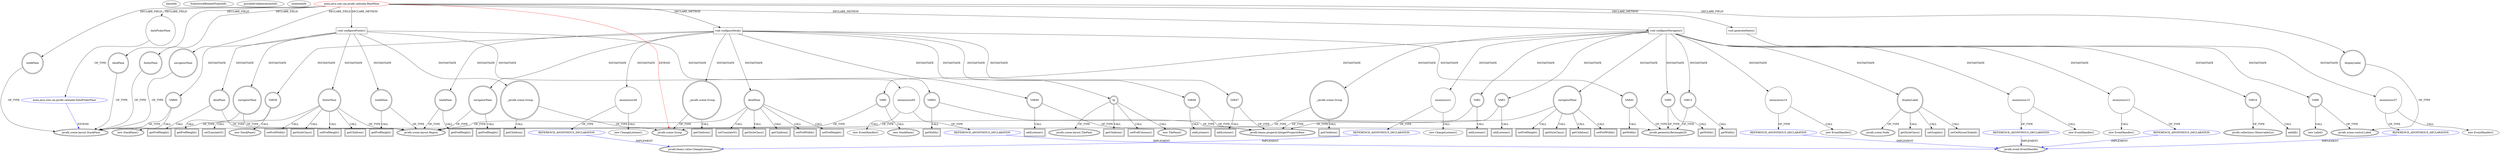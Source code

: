 digraph {
baseInfo[graphId=1540,category="extension_graph",isAnonymous=false,possibleRelation=true]
frameworkRelatedTypesInfo[0="javafx.scene.Group"]
possibleCollaborationsInfo[0="1540~CLIENT_METHOD_DECLARATION-INSTANTIATION-~javafx.scene.Group ~javafx.event.EventHandler ~false~true",1="1540~CLIENT_METHOD_DECLARATION-INSTANTIATION-~javafx.scene.Group ~javafx.beans.value.ChangeListener ~false~true",2="1540~FIELD_DECLARATION-~javafx.scene.Group ~javafx.scene.layout.StackPane ~false~false"]
locationInfo[projectName="UrsKR-fxcalendar",filePath="/UrsKR-fxcalendar/fxcalendar-master/src/main/java/com/sai/javafx/calendar/BasePane.java",contextSignature="BasePane",graphId="1540"]
0[label="main.java.com.sai.javafx.calendar.BasePane",vertexType="ROOT_CLIENT_CLASS_DECLARATION",isFrameworkType=false,color=red]
1[label="javafx.scene.Group",vertexType="FRAMEWORK_CLASS_TYPE",isFrameworkType=true,peripheries=2]
2[label="datePickerPane",vertexType="FIELD_DECLARATION",isFrameworkType=false,shape=circle]
3[label="main.java.com.sai.javafx.calendar.DatePickerPane",vertexType="REFERENCE_CLIENT_CLASS_DECLARATION",isFrameworkType=false,color=blue]
4[label="javafx.scene.layout.StackPane",vertexType="FRAMEWORK_CLASS_TYPE",isFrameworkType=true,peripheries=2]
5[label="deskPane",vertexType="FIELD_DECLARATION",isFrameworkType=true,peripheries=2,shape=circle]
7[label="displayLabel",vertexType="FIELD_DECLARATION",isFrameworkType=true,peripheries=2,shape=circle]
8[label="javafx.scene.control.Label",vertexType="FRAMEWORK_CLASS_TYPE",isFrameworkType=true,peripheries=2]
9[label="footerPane",vertexType="FIELD_DECLARATION",isFrameworkType=true,peripheries=2,shape=circle]
11[label="navigatorPane",vertexType="FIELD_DECLARATION",isFrameworkType=true,peripheries=2,shape=circle]
13[label="weekPane",vertexType="FIELD_DECLARATION",isFrameworkType=true,peripheries=2,shape=circle]
15[label="void configureNavigator()",vertexType="CLIENT_METHOD_DECLARATION",isFrameworkType=false,shape=box]
17[label="VAR0",vertexType="VARIABLE_EXPRESION",isFrameworkType=true,peripheries=2,shape=circle]
16[label="new StackPane()",vertexType="CONSTRUCTOR_CALL",isFrameworkType=true,peripheries=2]
20[label="anonymous1",vertexType="VARIABLE_EXPRESION",isFrameworkType=false,shape=circle]
21[label="REFERENCE_ANONYMOUS_DECLARATION",vertexType="REFERENCE_ANONYMOUS_DECLARATION",isFrameworkType=false,color=blue]
22[label="javafx.beans.value.ChangeListener",vertexType="FRAMEWORK_INTERFACE_TYPE",isFrameworkType=true,peripheries=2]
19[label="new ChangeListener()",vertexType="CONSTRUCTOR_CALL",isFrameworkType=false]
23[label="VAR2",vertexType="VARIABLE_EXPRESION",isFrameworkType=true,peripheries=2,shape=circle]
25[label="javafx.beans.property.IntegerPropertyBase",vertexType="FRAMEWORK_CLASS_TYPE",isFrameworkType=true,peripheries=2]
24[label="addListener()",vertexType="INSIDE_CALL",isFrameworkType=true,peripheries=2,shape=box]
26[label="VAR3",vertexType="VARIABLE_EXPRESION",isFrameworkType=true,peripheries=2,shape=circle]
27[label="addListener()",vertexType="INSIDE_CALL",isFrameworkType=true,peripheries=2,shape=box]
29[label="navigatorPane",vertexType="VARIABLE_EXPRESION",isFrameworkType=true,peripheries=2,shape=circle]
31[label="javafx.scene.layout.Region",vertexType="FRAMEWORK_CLASS_TYPE",isFrameworkType=true,peripheries=2]
30[label="setPrefWidth()",vertexType="INSIDE_CALL",isFrameworkType=true,peripheries=2,shape=box]
32[label="VAR5",vertexType="VARIABLE_EXPRESION",isFrameworkType=true,peripheries=2,shape=circle]
34[label="javafx.geometry.Rectangle2D",vertexType="FRAMEWORK_CLASS_TYPE",isFrameworkType=true,peripheries=2]
33[label="getWidth()",vertexType="INSIDE_CALL",isFrameworkType=true,peripheries=2,shape=box]
36[label="setPrefHeight()",vertexType="INSIDE_CALL",isFrameworkType=true,peripheries=2,shape=box]
38[label="getStyleClass()",vertexType="INSIDE_CALL",isFrameworkType=true,peripheries=2,shape=box]
40[label="VAR8",vertexType="VARIABLE_EXPRESION",isFrameworkType=true,peripheries=2,shape=circle]
39[label="new Label()",vertexType="CONSTRUCTOR_CALL",isFrameworkType=true,peripheries=2]
42[label="displayLabel",vertexType="VARIABLE_EXPRESION",isFrameworkType=true,peripheries=2,shape=circle]
44[label="javafx.scene.Node",vertexType="FRAMEWORK_CLASS_TYPE",isFrameworkType=true,peripheries=2]
43[label="getStyleClass()",vertexType="INSIDE_CALL",isFrameworkType=true,peripheries=2,shape=box]
46[label="setGraphic()",vertexType="INSIDE_CALL",isFrameworkType=true,peripheries=2,shape=box]
48[label="setOnMouseClicked()",vertexType="INSIDE_CALL",isFrameworkType=true,peripheries=2,shape=box]
50[label="anonymous12",vertexType="VARIABLE_EXPRESION",isFrameworkType=false,shape=circle]
51[label="REFERENCE_ANONYMOUS_DECLARATION",vertexType="REFERENCE_ANONYMOUS_DECLARATION",isFrameworkType=false,color=blue]
52[label="javafx.event.EventHandler",vertexType="FRAMEWORK_INTERFACE_TYPE",isFrameworkType=true,peripheries=2]
49[label="new EventHandler()",vertexType="CONSTRUCTOR_CALL",isFrameworkType=false]
53[label="VAR13",vertexType="VARIABLE_EXPRESION",isFrameworkType=true,peripheries=2,shape=circle]
54[label="getWidth()",vertexType="INSIDE_CALL",isFrameworkType=true,peripheries=2,shape=box]
57[label="anonymous14",vertexType="VARIABLE_EXPRESION",isFrameworkType=false,shape=circle]
58[label="REFERENCE_ANONYMOUS_DECLARATION",vertexType="REFERENCE_ANONYMOUS_DECLARATION",isFrameworkType=false,color=blue]
56[label="new EventHandler()",vertexType="CONSTRUCTOR_CALL",isFrameworkType=false]
61[label="anonymous15",vertexType="VARIABLE_EXPRESION",isFrameworkType=false,shape=circle]
62[label="REFERENCE_ANONYMOUS_DECLARATION",vertexType="REFERENCE_ANONYMOUS_DECLARATION",isFrameworkType=false,color=blue]
60[label="new EventHandler()",vertexType="CONSTRUCTOR_CALL",isFrameworkType=false]
64[label="VAR16",vertexType="VARIABLE_EXPRESION",isFrameworkType=true,peripheries=2,shape=circle]
66[label="javafx.collections.ObservableList",vertexType="FRAMEWORK_INTERFACE_TYPE",isFrameworkType=true,peripheries=2]
65[label="addAll()",vertexType="INSIDE_CALL",isFrameworkType=true,peripheries=2,shape=box]
68[label="getChildren()",vertexType="INSIDE_CALL",isFrameworkType=true,peripheries=2,shape=box]
69[label="_:javafx.scene.Group",vertexType="VARIABLE_EXPRESION",isFrameworkType=true,peripheries=2,shape=circle]
70[label="getChildren()",vertexType="INSIDE_CALL",isFrameworkType=true,peripheries=2,shape=box]
126[label="void configureDesk()",vertexType="CLIENT_METHOD_DECLARATION",isFrameworkType=false,shape=box]
128[label="VAR38",vertexType="VARIABLE_EXPRESION",isFrameworkType=true,peripheries=2,shape=circle]
127[label="new StackPane()",vertexType="CONSTRUCTOR_CALL",isFrameworkType=true,peripheries=2]
130[label="deskPane",vertexType="VARIABLE_EXPRESION",isFrameworkType=true,peripheries=2,shape=circle]
131[label="setPrefWidth()",vertexType="INSIDE_CALL",isFrameworkType=true,peripheries=2,shape=box]
133[label="VAR40",vertexType="VARIABLE_EXPRESION",isFrameworkType=true,peripheries=2,shape=circle]
134[label="getWidth()",vertexType="INSIDE_CALL",isFrameworkType=true,peripheries=2,shape=box]
137[label="setPrefHeight()",vertexType="INSIDE_CALL",isFrameworkType=true,peripheries=2,shape=box]
139[label="getStyleClass()",vertexType="INSIDE_CALL",isFrameworkType=true,peripheries=2,shape=box]
141[label="tp",vertexType="VARIABLE_EXPRESION",isFrameworkType=true,peripheries=2,shape=circle]
142[label="javafx.scene.layout.TilePane",vertexType="FRAMEWORK_CLASS_TYPE",isFrameworkType=true,peripheries=2]
140[label="new TilePane()",vertexType="CONSTRUCTOR_CALL",isFrameworkType=true,peripheries=2]
144[label="setPrefColumns()",vertexType="INSIDE_CALL",isFrameworkType=true,peripheries=2,shape=box]
146[label="getChildren()",vertexType="INSIDE_CALL",isFrameworkType=true,peripheries=2,shape=box]
148[label="anonymous46",vertexType="VARIABLE_EXPRESION",isFrameworkType=false,shape=circle]
149[label="REFERENCE_ANONYMOUS_DECLARATION",vertexType="REFERENCE_ANONYMOUS_DECLARATION",isFrameworkType=false,color=blue]
147[label="new ChangeListener()",vertexType="CONSTRUCTOR_CALL",isFrameworkType=false]
151[label="VAR47",vertexType="VARIABLE_EXPRESION",isFrameworkType=true,peripheries=2,shape=circle]
152[label="addListener()",vertexType="INSIDE_CALL",isFrameworkType=true,peripheries=2,shape=box]
154[label="VAR48",vertexType="VARIABLE_EXPRESION",isFrameworkType=true,peripheries=2,shape=circle]
155[label="addListener()",vertexType="INSIDE_CALL",isFrameworkType=true,peripheries=2,shape=box]
157[label="VAR49",vertexType="VARIABLE_EXPRESION",isFrameworkType=true,peripheries=2,shape=circle]
158[label="addListener()",vertexType="INSIDE_CALL",isFrameworkType=true,peripheries=2,shape=box]
161[label="getChildren()",vertexType="INSIDE_CALL",isFrameworkType=true,peripheries=2,shape=box]
163[label="setTranslateY()",vertexType="INSIDE_CALL",isFrameworkType=true,peripheries=2,shape=box]
164[label="navigatorPane",vertexType="VARIABLE_EXPRESION",isFrameworkType=true,peripheries=2,shape=circle]
165[label="getPrefHeight()",vertexType="INSIDE_CALL",isFrameworkType=true,peripheries=2,shape=box]
167[label="weekPane",vertexType="VARIABLE_EXPRESION",isFrameworkType=true,peripheries=2,shape=circle]
168[label="getPrefHeight()",vertexType="INSIDE_CALL",isFrameworkType=true,peripheries=2,shape=box]
170[label="_:javafx.scene.Group",vertexType="VARIABLE_EXPRESION",isFrameworkType=true,peripheries=2,shape=circle]
171[label="getChildren()",vertexType="INSIDE_CALL",isFrameworkType=true,peripheries=2,shape=box]
180[label="void generateDates()",vertexType="CLIENT_METHOD_DECLARATION",isFrameworkType=false,shape=box]
182[label="anonymous57",vertexType="VARIABLE_EXPRESION",isFrameworkType=false,shape=circle]
183[label="REFERENCE_ANONYMOUS_DECLARATION",vertexType="REFERENCE_ANONYMOUS_DECLARATION",isFrameworkType=false,color=blue]
181[label="new EventHandler()",vertexType="CONSTRUCTOR_CALL",isFrameworkType=false]
193[label="void configureFooter()",vertexType="CLIENT_METHOD_DECLARATION",isFrameworkType=false,shape=box]
195[label="VAR60",vertexType="VARIABLE_EXPRESION",isFrameworkType=true,peripheries=2,shape=circle]
194[label="new StackPane()",vertexType="CONSTRUCTOR_CALL",isFrameworkType=true,peripheries=2]
197[label="footerPane",vertexType="VARIABLE_EXPRESION",isFrameworkType=true,peripheries=2,shape=circle]
198[label="setPrefWidth()",vertexType="INSIDE_CALL",isFrameworkType=true,peripheries=2,shape=box]
200[label="VAR62",vertexType="VARIABLE_EXPRESION",isFrameworkType=true,peripheries=2,shape=circle]
201[label="getWidth()",vertexType="INSIDE_CALL",isFrameworkType=true,peripheries=2,shape=box]
204[label="setPrefHeight()",vertexType="INSIDE_CALL",isFrameworkType=true,peripheries=2,shape=box]
206[label="getStyleClass()",vertexType="INSIDE_CALL",isFrameworkType=true,peripheries=2,shape=box]
208[label="anonymous65",vertexType="VARIABLE_EXPRESION",isFrameworkType=false,shape=circle]
209[label="REFERENCE_ANONYMOUS_DECLARATION",vertexType="REFERENCE_ANONYMOUS_DECLARATION",isFrameworkType=false,color=blue]
207[label="new EventHandler()",vertexType="CONSTRUCTOR_CALL",isFrameworkType=false]
212[label="getChildren()",vertexType="INSIDE_CALL",isFrameworkType=true,peripheries=2,shape=box]
214[label="setTranslateY()",vertexType="INSIDE_CALL",isFrameworkType=true,peripheries=2,shape=box]
215[label="navigatorPane",vertexType="VARIABLE_EXPRESION",isFrameworkType=true,peripheries=2,shape=circle]
216[label="getPrefHeight()",vertexType="INSIDE_CALL",isFrameworkType=true,peripheries=2,shape=box]
218[label="weekPane",vertexType="VARIABLE_EXPRESION",isFrameworkType=true,peripheries=2,shape=circle]
219[label="getPrefHeight()",vertexType="INSIDE_CALL",isFrameworkType=true,peripheries=2,shape=box]
221[label="deskPane",vertexType="VARIABLE_EXPRESION",isFrameworkType=true,peripheries=2,shape=circle]
222[label="getPrefHeight()",vertexType="INSIDE_CALL",isFrameworkType=true,peripheries=2,shape=box]
224[label="_:javafx.scene.Group",vertexType="VARIABLE_EXPRESION",isFrameworkType=true,peripheries=2,shape=circle]
225[label="getChildren()",vertexType="INSIDE_CALL",isFrameworkType=true,peripheries=2,shape=box]
0->1[label="EXTEND",color=red]
0->2[label="DECLARE_FIELD"]
3->4[label="EXTEND",color=blue]
2->3[label="OF_TYPE"]
0->5[label="DECLARE_FIELD"]
5->4[label="OF_TYPE"]
0->7[label="DECLARE_FIELD"]
7->8[label="OF_TYPE"]
0->9[label="DECLARE_FIELD"]
9->4[label="OF_TYPE"]
0->11[label="DECLARE_FIELD"]
11->4[label="OF_TYPE"]
0->13[label="DECLARE_FIELD"]
13->4[label="OF_TYPE"]
0->15[label="DECLARE_METHOD"]
15->17[label="INSTANTIATE"]
17->4[label="OF_TYPE"]
17->16[label="CALL"]
15->20[label="INSTANTIATE"]
21->22[label="IMPLEMENT",color=blue]
20->21[label="OF_TYPE"]
20->19[label="CALL"]
15->23[label="INSTANTIATE"]
23->25[label="OF_TYPE"]
23->24[label="CALL"]
15->26[label="INSTANTIATE"]
26->25[label="OF_TYPE"]
26->27[label="CALL"]
15->29[label="INSTANTIATE"]
29->31[label="OF_TYPE"]
29->30[label="CALL"]
15->32[label="INSTANTIATE"]
32->34[label="OF_TYPE"]
32->33[label="CALL"]
29->36[label="CALL"]
29->38[label="CALL"]
15->40[label="INSTANTIATE"]
40->8[label="OF_TYPE"]
40->39[label="CALL"]
15->42[label="INSTANTIATE"]
42->44[label="OF_TYPE"]
42->43[label="CALL"]
42->46[label="CALL"]
42->48[label="CALL"]
15->50[label="INSTANTIATE"]
51->52[label="IMPLEMENT",color=blue]
50->51[label="OF_TYPE"]
50->49[label="CALL"]
15->53[label="INSTANTIATE"]
53->34[label="OF_TYPE"]
53->54[label="CALL"]
15->57[label="INSTANTIATE"]
58->52[label="IMPLEMENT",color=blue]
57->58[label="OF_TYPE"]
57->56[label="CALL"]
15->61[label="INSTANTIATE"]
62->52[label="IMPLEMENT",color=blue]
61->62[label="OF_TYPE"]
61->60[label="CALL"]
15->64[label="INSTANTIATE"]
64->66[label="OF_TYPE"]
64->65[label="CALL"]
29->68[label="CALL"]
15->69[label="INSTANTIATE"]
69->1[label="OF_TYPE"]
69->70[label="CALL"]
0->126[label="DECLARE_METHOD"]
126->128[label="INSTANTIATE"]
128->4[label="OF_TYPE"]
128->127[label="CALL"]
126->130[label="INSTANTIATE"]
130->31[label="OF_TYPE"]
130->131[label="CALL"]
126->133[label="INSTANTIATE"]
133->34[label="OF_TYPE"]
133->134[label="CALL"]
130->137[label="CALL"]
130->139[label="CALL"]
126->141[label="INSTANTIATE"]
141->142[label="OF_TYPE"]
141->140[label="CALL"]
141->144[label="CALL"]
141->146[label="CALL"]
126->148[label="INSTANTIATE"]
149->22[label="IMPLEMENT",color=blue]
148->149[label="OF_TYPE"]
148->147[label="CALL"]
126->151[label="INSTANTIATE"]
151->25[label="OF_TYPE"]
151->152[label="CALL"]
126->154[label="INSTANTIATE"]
154->25[label="OF_TYPE"]
154->155[label="CALL"]
126->157[label="INSTANTIATE"]
157->25[label="OF_TYPE"]
157->158[label="CALL"]
130->161[label="CALL"]
130->163[label="CALL"]
126->164[label="INSTANTIATE"]
164->31[label="OF_TYPE"]
164->165[label="CALL"]
126->167[label="INSTANTIATE"]
167->31[label="OF_TYPE"]
167->168[label="CALL"]
126->170[label="INSTANTIATE"]
170->1[label="OF_TYPE"]
170->171[label="CALL"]
0->180[label="DECLARE_METHOD"]
180->182[label="INSTANTIATE"]
183->52[label="IMPLEMENT",color=blue]
182->183[label="OF_TYPE"]
182->181[label="CALL"]
0->193[label="DECLARE_METHOD"]
193->195[label="INSTANTIATE"]
195->4[label="OF_TYPE"]
195->194[label="CALL"]
193->197[label="INSTANTIATE"]
197->31[label="OF_TYPE"]
197->198[label="CALL"]
193->200[label="INSTANTIATE"]
200->34[label="OF_TYPE"]
200->201[label="CALL"]
197->204[label="CALL"]
197->206[label="CALL"]
193->208[label="INSTANTIATE"]
209->52[label="IMPLEMENT",color=blue]
208->209[label="OF_TYPE"]
208->207[label="CALL"]
197->212[label="CALL"]
197->214[label="CALL"]
193->215[label="INSTANTIATE"]
215->31[label="OF_TYPE"]
215->216[label="CALL"]
193->218[label="INSTANTIATE"]
218->31[label="OF_TYPE"]
218->219[label="CALL"]
193->221[label="INSTANTIATE"]
221->31[label="OF_TYPE"]
221->222[label="CALL"]
193->224[label="INSTANTIATE"]
224->1[label="OF_TYPE"]
224->225[label="CALL"]
}
